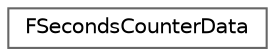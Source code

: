 digraph "Graphical Class Hierarchy"
{
 // INTERACTIVE_SVG=YES
 // LATEX_PDF_SIZE
  bgcolor="transparent";
  edge [fontname=Helvetica,fontsize=10,labelfontname=Helvetica,labelfontsize=10];
  node [fontname=Helvetica,fontsize=10,shape=box,height=0.2,width=0.4];
  rankdir="LR";
  Node0 [id="Node000000",label="FSecondsCounterData",height=0.2,width=0.4,color="grey40", fillcolor="white", style="filled",URL="$df/d2c/structFSecondsCounterData.html",tooltip="Utility class to store a counter and a time value in seconds."];
}

